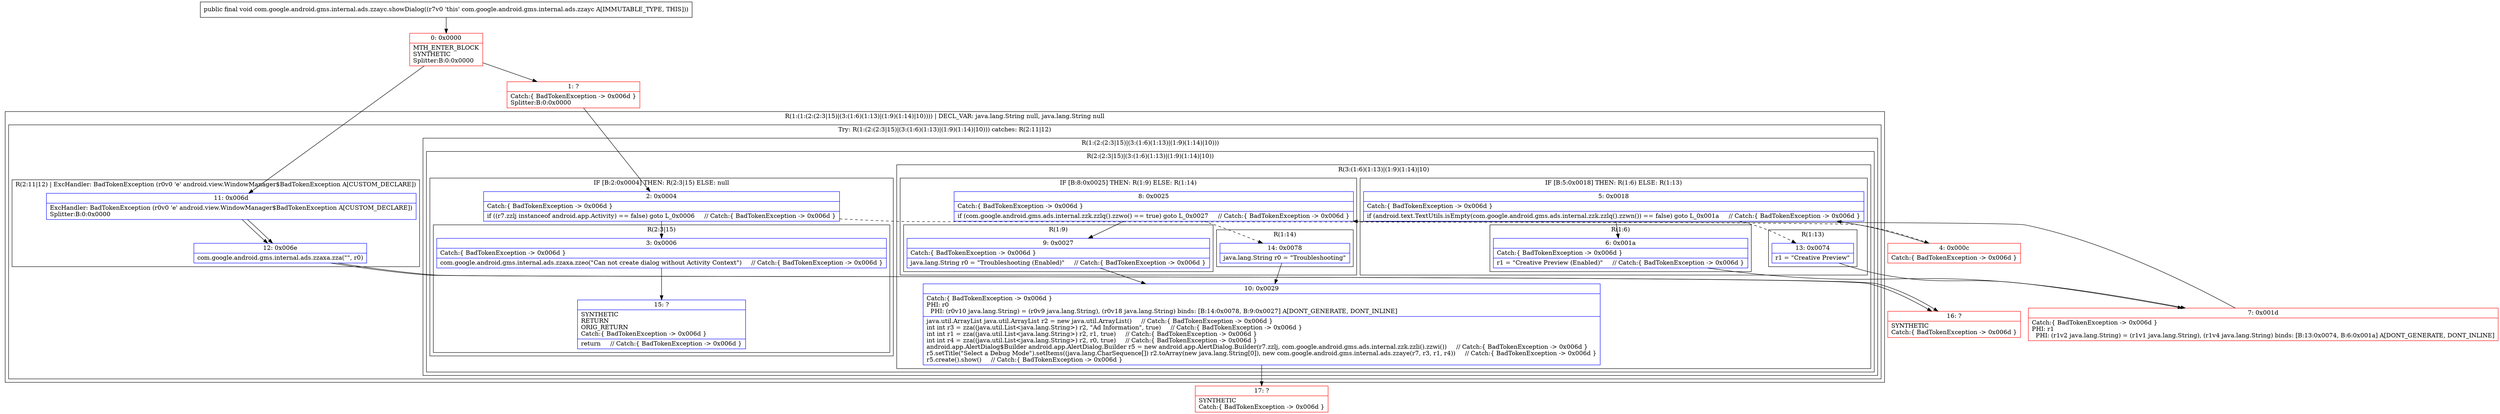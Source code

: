 digraph "CFG forcom.google.android.gms.internal.ads.zzayc.showDialog()V" {
subgraph cluster_Region_283511908 {
label = "R(1:(1:(2:(2:3|15)|(3:(1:6)(1:13)|(1:9)(1:14)|10)))) | DECL_VAR: java.lang.String null, java.lang.String null\l";
node [shape=record,color=blue];
subgraph cluster_TryCatchRegion_174415464 {
label = "Try: R(1:(2:(2:3|15)|(3:(1:6)(1:13)|(1:9)(1:14)|10))) catches: R(2:11|12)";
node [shape=record,color=blue];
subgraph cluster_Region_943852852 {
label = "R(1:(2:(2:3|15)|(3:(1:6)(1:13)|(1:9)(1:14)|10)))";
node [shape=record,color=blue];
subgraph cluster_Region_225081120 {
label = "R(2:(2:3|15)|(3:(1:6)(1:13)|(1:9)(1:14)|10))";
node [shape=record,color=blue];
subgraph cluster_IfRegion_760209349 {
label = "IF [B:2:0x0004] THEN: R(2:3|15) ELSE: null";
node [shape=record,color=blue];
Node_2 [shape=record,label="{2\:\ 0x0004|Catch:\{ BadTokenException \-\> 0x006d \}\l|if ((r7.zzlj instanceof android.app.Activity) == false) goto L_0x0006     \/\/ Catch:\{ BadTokenException \-\> 0x006d \}\l}"];
subgraph cluster_Region_226050586 {
label = "R(2:3|15)";
node [shape=record,color=blue];
Node_3 [shape=record,label="{3\:\ 0x0006|Catch:\{ BadTokenException \-\> 0x006d \}\l|com.google.android.gms.internal.ads.zzaxa.zzeo(\"Can not create dialog without Activity Context\")     \/\/ Catch:\{ BadTokenException \-\> 0x006d \}\l}"];
Node_15 [shape=record,label="{15\:\ ?|SYNTHETIC\lRETURN\lORIG_RETURN\lCatch:\{ BadTokenException \-\> 0x006d \}\l|return     \/\/ Catch:\{ BadTokenException \-\> 0x006d \}\l}"];
}
}
subgraph cluster_Region_1006695093 {
label = "R(3:(1:6)(1:13)|(1:9)(1:14)|10)";
node [shape=record,color=blue];
subgraph cluster_IfRegion_637191468 {
label = "IF [B:5:0x0018] THEN: R(1:6) ELSE: R(1:13)";
node [shape=record,color=blue];
Node_5 [shape=record,label="{5\:\ 0x0018|Catch:\{ BadTokenException \-\> 0x006d \}\l|if (android.text.TextUtils.isEmpty(com.google.android.gms.ads.internal.zzk.zzlq().zzwn()) == false) goto L_0x001a     \/\/ Catch:\{ BadTokenException \-\> 0x006d \}\l}"];
subgraph cluster_Region_1191268146 {
label = "R(1:6)";
node [shape=record,color=blue];
Node_6 [shape=record,label="{6\:\ 0x001a|Catch:\{ BadTokenException \-\> 0x006d \}\l|r1 = \"Creative Preview (Enabled)\"     \/\/ Catch:\{ BadTokenException \-\> 0x006d \}\l}"];
}
subgraph cluster_Region_396078530 {
label = "R(1:13)";
node [shape=record,color=blue];
Node_13 [shape=record,label="{13\:\ 0x0074|r1 = \"Creative Preview\"\l}"];
}
}
subgraph cluster_IfRegion_2071426500 {
label = "IF [B:8:0x0025] THEN: R(1:9) ELSE: R(1:14)";
node [shape=record,color=blue];
Node_8 [shape=record,label="{8\:\ 0x0025|Catch:\{ BadTokenException \-\> 0x006d \}\l|if (com.google.android.gms.ads.internal.zzk.zzlq().zzwo() == true) goto L_0x0027     \/\/ Catch:\{ BadTokenException \-\> 0x006d \}\l}"];
subgraph cluster_Region_1983886349 {
label = "R(1:9)";
node [shape=record,color=blue];
Node_9 [shape=record,label="{9\:\ 0x0027|Catch:\{ BadTokenException \-\> 0x006d \}\l|java.lang.String r0 = \"Troubleshooting (Enabled)\"     \/\/ Catch:\{ BadTokenException \-\> 0x006d \}\l}"];
}
subgraph cluster_Region_126225659 {
label = "R(1:14)";
node [shape=record,color=blue];
Node_14 [shape=record,label="{14\:\ 0x0078|java.lang.String r0 = \"Troubleshooting\"\l}"];
}
}
Node_10 [shape=record,label="{10\:\ 0x0029|Catch:\{ BadTokenException \-\> 0x006d \}\lPHI: r0 \l  PHI: (r0v10 java.lang.String) = (r0v9 java.lang.String), (r0v18 java.lang.String) binds: [B:14:0x0078, B:9:0x0027] A[DONT_GENERATE, DONT_INLINE]\l|java.util.ArrayList java.util.ArrayList r2 = new java.util.ArrayList()     \/\/ Catch:\{ BadTokenException \-\> 0x006d \}\lint int r3 = zza((java.util.List\<java.lang.String\>) r2, \"Ad Information\", true)     \/\/ Catch:\{ BadTokenException \-\> 0x006d \}\lint int r1 = zza((java.util.List\<java.lang.String\>) r2, r1, true)     \/\/ Catch:\{ BadTokenException \-\> 0x006d \}\lint int r4 = zza((java.util.List\<java.lang.String\>) r2, r0, true)     \/\/ Catch:\{ BadTokenException \-\> 0x006d \}\landroid.app.AlertDialog$Builder android.app.AlertDialog.Builder r5 = new android.app.AlertDialog.Builder(r7.zzlj, com.google.android.gms.ads.internal.zzk.zzli().zzwi())     \/\/ Catch:\{ BadTokenException \-\> 0x006d \}\lr5.setTitle(\"Select a Debug Mode\").setItems((java.lang.CharSequence[]) r2.toArray(new java.lang.String[0]), new com.google.android.gms.internal.ads.zzaye(r7, r3, r1, r4))     \/\/ Catch:\{ BadTokenException \-\> 0x006d \}\lr5.create().show()     \/\/ Catch:\{ BadTokenException \-\> 0x006d \}\l}"];
}
}
}
subgraph cluster_Region_672476312 {
label = "R(2:11|12) | ExcHandler: BadTokenException (r0v0 'e' android.view.WindowManager$BadTokenException A[CUSTOM_DECLARE])\l";
node [shape=record,color=blue];
Node_11 [shape=record,label="{11\:\ 0x006d|ExcHandler: BadTokenException (r0v0 'e' android.view.WindowManager$BadTokenException A[CUSTOM_DECLARE])\lSplitter:B:0:0x0000\l}"];
Node_12 [shape=record,label="{12\:\ 0x006e|com.google.android.gms.internal.ads.zzaxa.zza(\"\", r0)\l}"];
}
}
}
subgraph cluster_Region_672476312 {
label = "R(2:11|12) | ExcHandler: BadTokenException (r0v0 'e' android.view.WindowManager$BadTokenException A[CUSTOM_DECLARE])\l";
node [shape=record,color=blue];
Node_11 [shape=record,label="{11\:\ 0x006d|ExcHandler: BadTokenException (r0v0 'e' android.view.WindowManager$BadTokenException A[CUSTOM_DECLARE])\lSplitter:B:0:0x0000\l}"];
Node_12 [shape=record,label="{12\:\ 0x006e|com.google.android.gms.internal.ads.zzaxa.zza(\"\", r0)\l}"];
}
Node_0 [shape=record,color=red,label="{0\:\ 0x0000|MTH_ENTER_BLOCK\lSYNTHETIC\lSplitter:B:0:0x0000\l}"];
Node_1 [shape=record,color=red,label="{1\:\ ?|Catch:\{ BadTokenException \-\> 0x006d \}\lSplitter:B:0:0x0000\l}"];
Node_4 [shape=record,color=red,label="{4\:\ 0x000c|Catch:\{ BadTokenException \-\> 0x006d \}\l}"];
Node_7 [shape=record,color=red,label="{7\:\ 0x001d|Catch:\{ BadTokenException \-\> 0x006d \}\lPHI: r1 \l  PHI: (r1v2 java.lang.String) = (r1v1 java.lang.String), (r1v4 java.lang.String) binds: [B:13:0x0074, B:6:0x001a] A[DONT_GENERATE, DONT_INLINE]\l}"];
Node_16 [shape=record,color=red,label="{16\:\ ?|SYNTHETIC\lCatch:\{ BadTokenException \-\> 0x006d \}\l}"];
Node_17 [shape=record,color=red,label="{17\:\ ?|SYNTHETIC\lCatch:\{ BadTokenException \-\> 0x006d \}\l}"];
MethodNode[shape=record,label="{public final void com.google.android.gms.internal.ads.zzayc.showDialog((r7v0 'this' com.google.android.gms.internal.ads.zzayc A[IMMUTABLE_TYPE, THIS])) }"];
MethodNode -> Node_0;
Node_2 -> Node_3;
Node_2 -> Node_4[style=dashed];
Node_3 -> Node_15;
Node_5 -> Node_6;
Node_5 -> Node_13[style=dashed];
Node_6 -> Node_7;
Node_13 -> Node_7;
Node_8 -> Node_9;
Node_8 -> Node_14[style=dashed];
Node_9 -> Node_10;
Node_14 -> Node_10;
Node_10 -> Node_17;
Node_11 -> Node_12;
Node_12 -> Node_16;
Node_11 -> Node_12;
Node_12 -> Node_16;
Node_0 -> Node_1;
Node_0 -> Node_11;
Node_1 -> Node_2;
Node_4 -> Node_5;
Node_7 -> Node_8;
}


